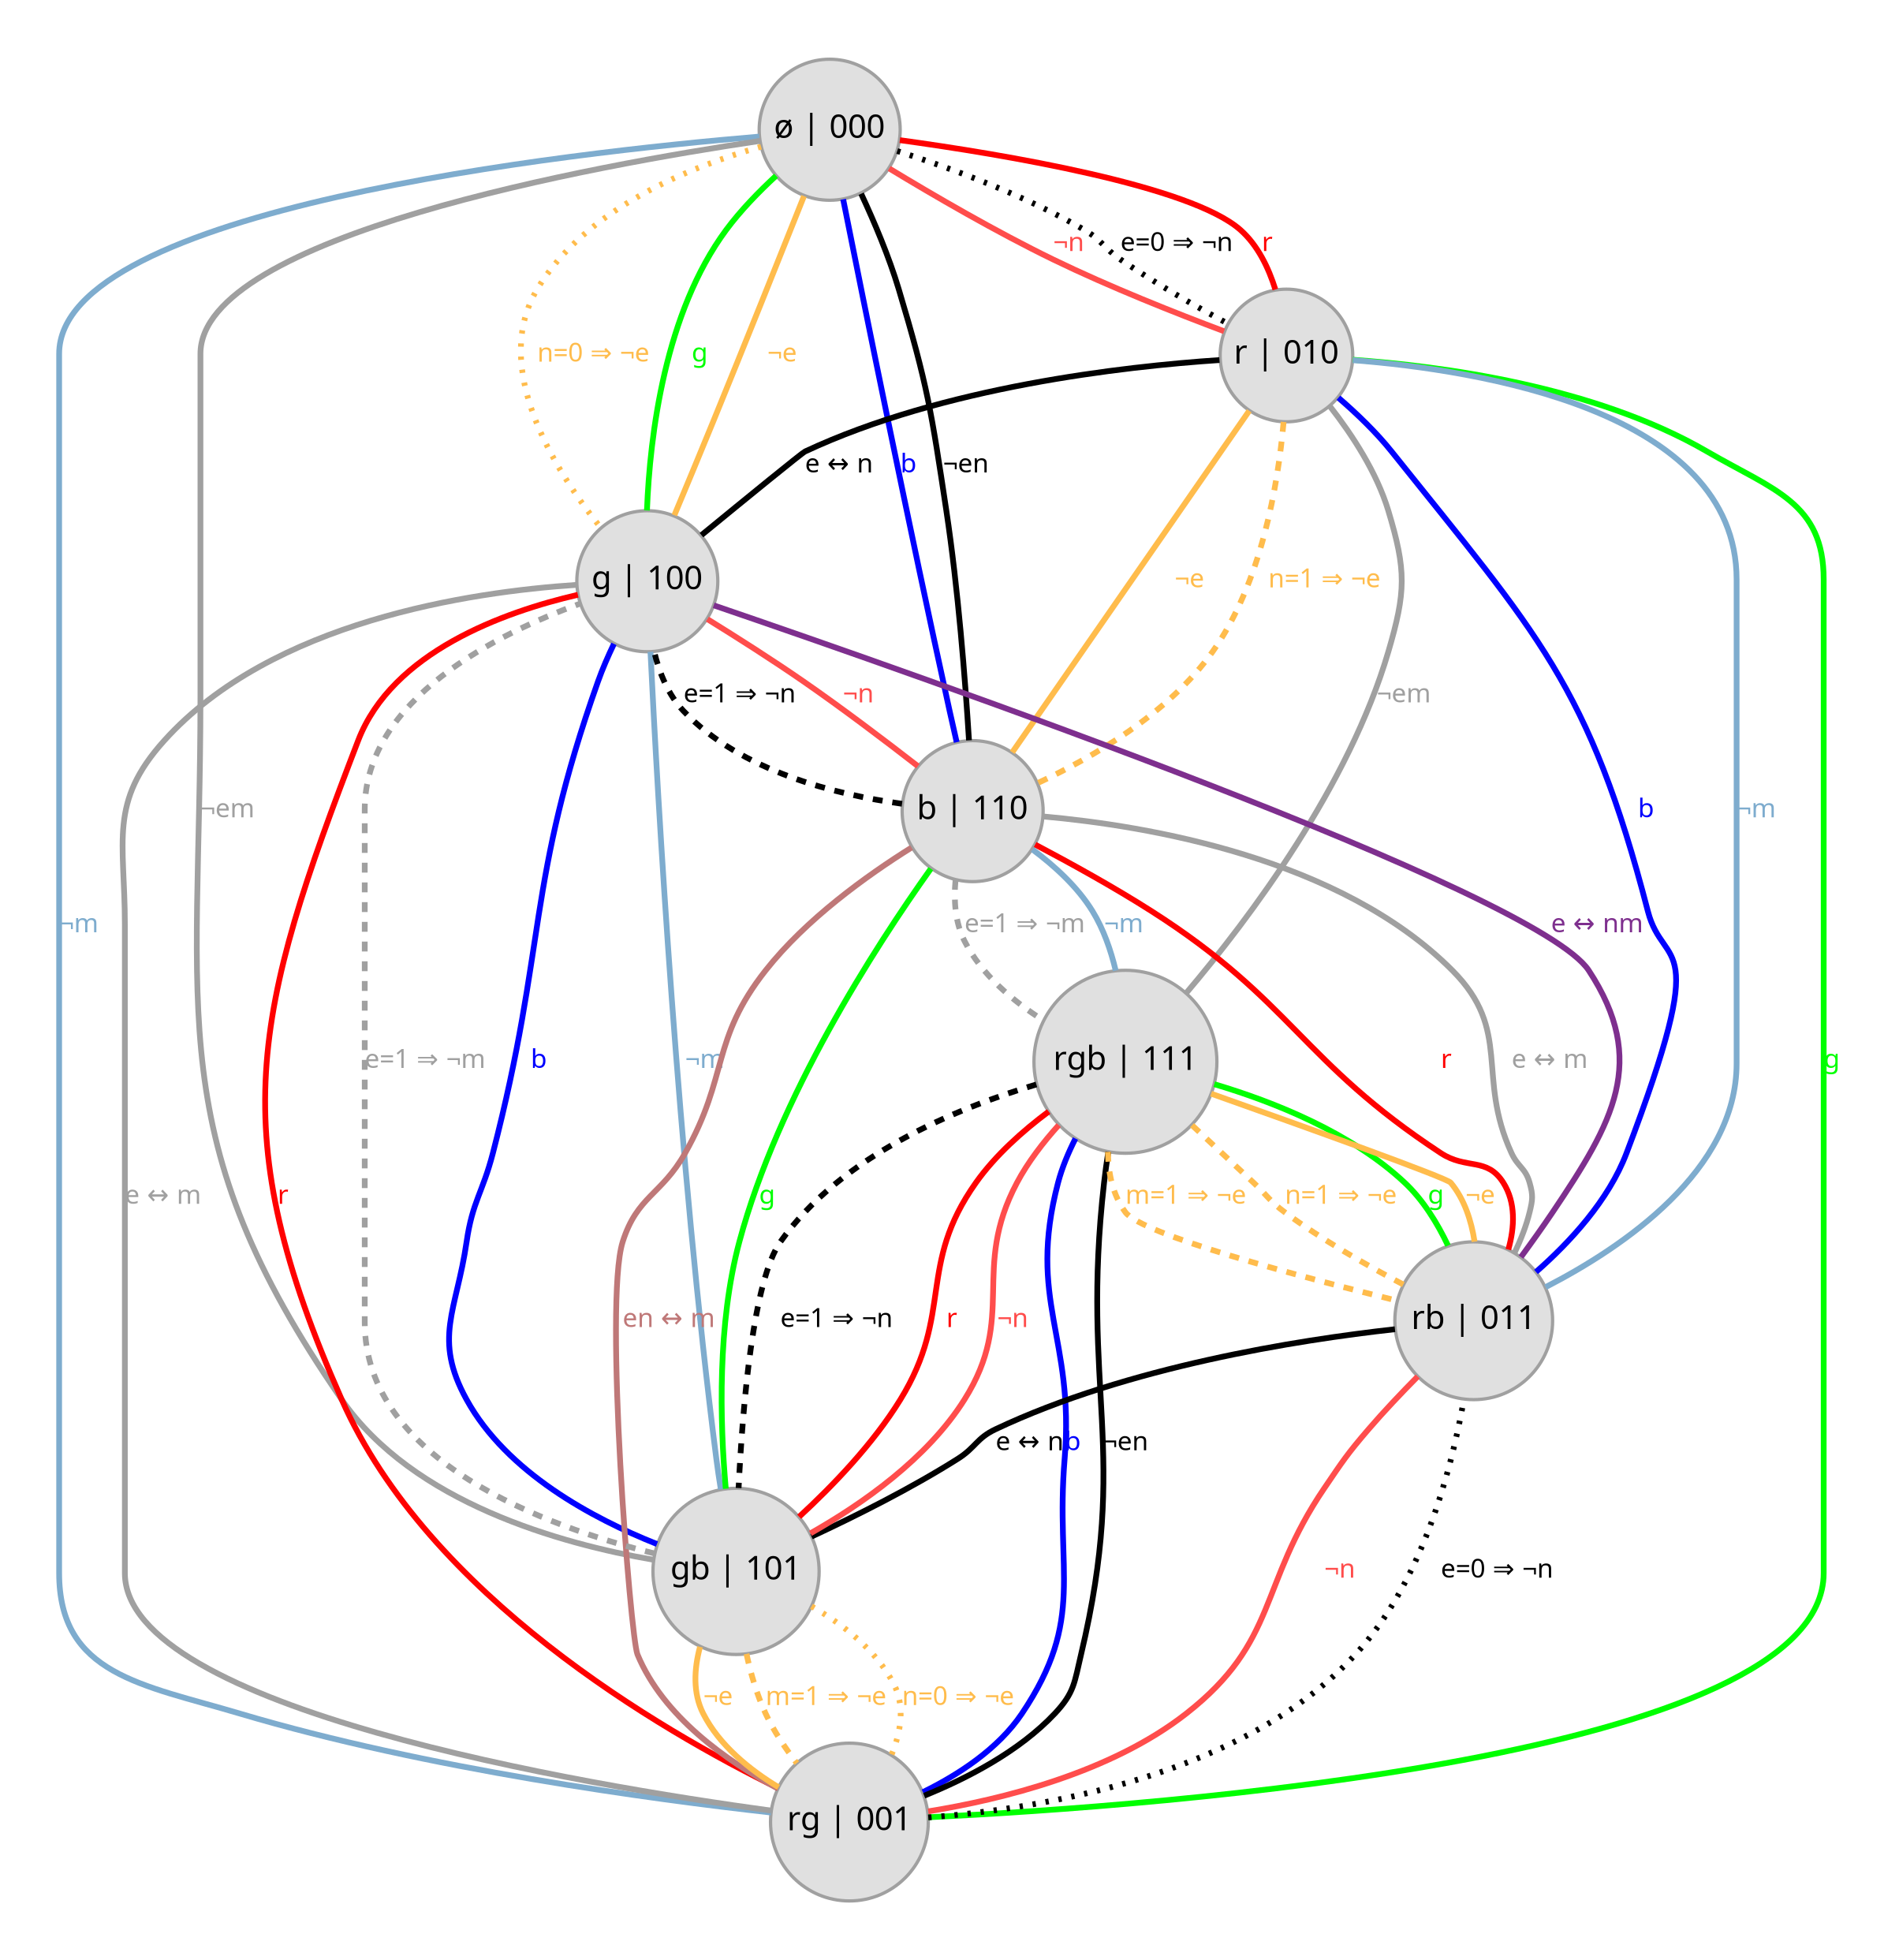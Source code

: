 graph {
    graph [pad=0.5];
    node [fontname="Sans-Serif"
         ,fontsize=20
         ,fontcolor="#000000"
         ,margin=0
         ,shape=circle
         ,style=filled
         ,fillcolor="#e0e0e0"
         ,color="#a0a0a0"
         ,penwidth=2];
    edge [fontname="Sans-Serif"
         ,fontsize=16
         ,penwidth=3.5];
    Empty [label="ø | 000"];
    R [label="r | 010"];
    G [label="g | 100"];
    B [label="b | 110"];
    RG [label="rg | 001"];
    RB [label="rb | 011"];
    GB [label="gb | 101"];
    RGB [label="rgb | 111"];
    Empty -- R [label=r
               ,color="#ff0000"
               ,fontcolor="#ff0000"];
    Empty -- G [label=g
               ,color="#00ff00"
               ,fontcolor="#00ff00"];
    Empty -- B [label=b
               ,color="#0000ff"
               ,fontcolor="#0000ff"];
    R -- RG [label=g
            ,color="#00ff00"
            ,fontcolor="#00ff00"];
    R -- RB [label=b
            ,color="#0000ff"
            ,fontcolor="#0000ff"];
    G -- RG [label=r
            ,color="#ff0000"
            ,fontcolor="#ff0000"];
    G -- GB [label=b
            ,color="#0000ff"
            ,fontcolor="#0000ff"];
    B -- RB [label=r
            ,color="#ff0000"
            ,fontcolor="#ff0000"];
    B -- GB [label=g
            ,color="#00ff00"
            ,fontcolor="#00ff00"];
    RG -- RGB [label=b
              ,color="#0000ff"
              ,fontcolor="#0000ff"];
    RB -- RGB [label=g
              ,color="#00ff00"
              ,fontcolor="#00ff00"];
    GB -- RGB [label=r
              ,color="#ff0000"
              ,fontcolor="#ff0000"];
    Empty -- G [label=¬e
               ,color="#ffbc4c"
               ,fontcolor="#ffbc4c"];
    R -- B [label=¬e
           ,color="#ffbc4c"
           ,fontcolor="#ffbc4c"];
    RG -- GB [label=¬e
             ,color="#ffbc4c"
             ,fontcolor="#ffbc4c"];
    RB -- RGB [label=¬e
              ,color="#ffbc4c"
              ,fontcolor="#ffbc4c"];
    Empty -- R [label=¬n
               ,color="#ff4d4c"
               ,fontcolor="#ff4d4c"];
    G -- B [label=¬n
           ,color="#ff4d4c"
           ,fontcolor="#ff4d4c"];
    RG -- RB [label=¬n
             ,color="#ff4d4c"
             ,fontcolor="#ff4d4c"];
    GB -- RGB [label=¬n
              ,color="#ff4d4c"
              ,fontcolor="#ff4d4c"];
    Empty -- RG [label=¬m
                ,color="#7eacce"
                ,fontcolor="#7eacce"];
    R -- RB [label=¬m
            ,color="#7eacce"
            ,fontcolor="#7eacce"];
    G -- GB [label=¬m
            ,color="#7eacce"
            ,fontcolor="#7eacce"];
    B -- RGB [label=¬m
             ,color="#7eacce"
             ,fontcolor="#7eacce"];
    Empty -- B [label=¬en
               ,color="#000000"
               ,fontcolor="#000000"];
    RG -- RGB [label=¬en
              ,color="#000000"
              ,fontcolor="#000000"];
    R -- G [label="e ↔ n"
           ,color="#000000"
           ,fontcolor="#000000"];
    RB -- GB [label="e ↔ n"
             ,color="#000000"
             ,fontcolor="#000000"];
    Empty -- GB [label=¬em
                ,color="#a0a0a0"
                ,fontcolor="#a0a0a0"];
    R -- RGB [label=¬em
             ,color="#a0a0a0"
             ,fontcolor="#a0a0a0"];
    G -- RG [label="e ↔ m"
            ,color="#a0a0a0"
            ,fontcolor="#a0a0a0"];
    B -- RB [label="e ↔ m"
            ,color="#a0a0a0"
            ,fontcolor="#a0a0a0"];
    RG -- B [label="en ↔ m"
            ,color="#bf7878"
            ,fontcolor="#bf7878"];
    G -- RB [label="e ↔ nm"
            ,color="#7e2f8e"
            ,fontcolor="#7e2f8e"];
    R -- B [label="n=1 ⇒ ¬e"
           ,style=dashed
           ,color="#ffbc4c"
           ,fontcolor="#ffbc4c"];
    RGB -- RB [label="n=1 ⇒ ¬e"
              ,style=dashed
              ,color="#ffbc4c"
              ,fontcolor="#ffbc4c"];
    Empty -- G [label="n=0 ⇒ ¬e"
               ,style=dotted
               ,color="#ffbc4c"
               ,fontcolor="#ffbc4c"];
    GB -- RG [label="n=0 ⇒ ¬e"
             ,style=dotted
             ,color="#ffbc4c"
             ,fontcolor="#ffbc4c"];
    B -- G [label="e=1 ⇒ ¬n"
           ,style=dashed
           ,color="#000000"
           ,fontcolor="#000000"];
    RGB -- GB [label="e=1 ⇒ ¬n"
              ,style=dashed
              ,color="#000000"
              ,fontcolor="#000000"];
    Empty -- R [label="e=0 ⇒ ¬n"
               ,style=dotted
               ,color="#000000"
               ,fontcolor="#000000"];
    RG -- RB [label="e=0 ⇒ ¬n"
             ,style=dotted
             ,color="#000000"
             ,fontcolor="#000000"];
    B -- RGB [label="e=1 ⇒ ¬m"
             ,style=dashed
             ,color="#a0a0a0"
             ,fontcolor="#a0a0a0"];
    GB -- G [label="e=1 ⇒ ¬m"
            ,style=dashed
            ,color="#a0a0a0"
            ,fontcolor="#a0a0a0"];
    RGB -- RB [label="m=1 ⇒ ¬e"
              ,style=dashed
              ,color="#ffbc4c"
              ,fontcolor="#ffbc4c"];
    GB -- RG [label="m=1 ⇒ ¬e"
             ,style=dashed
             ,color="#ffbc4c"
             ,fontcolor="#ffbc4c"];
}